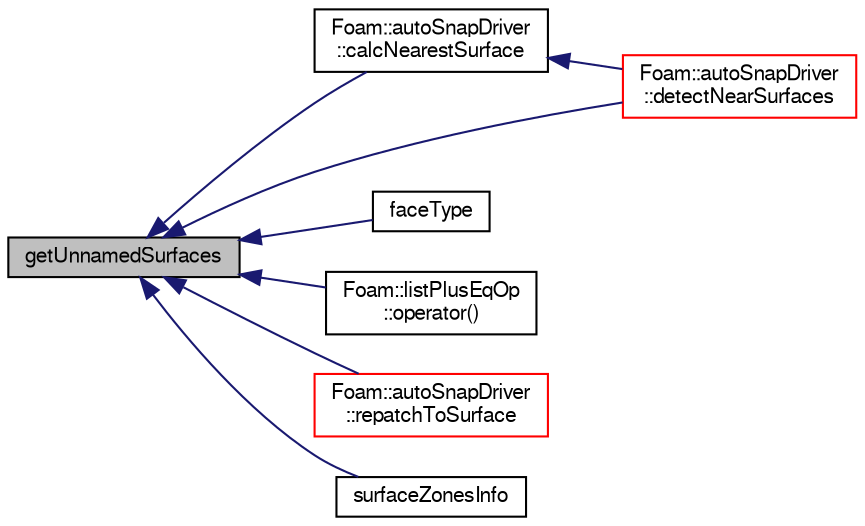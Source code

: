 digraph "getUnnamedSurfaces"
{
  bgcolor="transparent";
  edge [fontname="FreeSans",fontsize="10",labelfontname="FreeSans",labelfontsize="10"];
  node [fontname="FreeSans",fontsize="10",shape=record];
  rankdir="LR";
  Node877 [label="getUnnamedSurfaces",height=0.2,width=0.4,color="black", fillcolor="grey75", style="filled", fontcolor="black"];
  Node877 -> Node878 [dir="back",color="midnightblue",fontsize="10",style="solid",fontname="FreeSans"];
  Node878 [label="Foam::autoSnapDriver\l::calcNearestSurface",height=0.2,width=0.4,color="black",URL="$a24622.html#a0a334a64613ee0c208d8edf18306bcf2",tooltip="Per patch point calculate point on nearest surface. Set as. "];
  Node878 -> Node879 [dir="back",color="midnightblue",fontsize="10",style="solid",fontname="FreeSans"];
  Node879 [label="Foam::autoSnapDriver\l::detectNearSurfaces",height=0.2,width=0.4,color="red",URL="$a24622.html#a03198aa35e22c16271a36768040a8c11",tooltip="Per patch point override displacement if in gap situation. "];
  Node877 -> Node879 [dir="back",color="midnightblue",fontsize="10",style="solid",fontname="FreeSans"];
  Node877 -> Node886 [dir="back",color="midnightblue",fontsize="10",style="solid",fontname="FreeSans"];
  Node886 [label="faceType",height=0.2,width=0.4,color="black",URL="$a24690.html#a7f6d29fa7b92a7be3b719672c3c9508d",tooltip="How to handle face of surfaces with a faceZone. "];
  Node877 -> Node887 [dir="back",color="midnightblue",fontsize="10",style="solid",fontname="FreeSans"];
  Node887 [label="Foam::listPlusEqOp\l::operator()",height=0.2,width=0.4,color="black",URL="$a24626.html#a2bca5855a51bffee2f0fe2aacc4aba10"];
  Node877 -> Node888 [dir="back",color="midnightblue",fontsize="10",style="solid",fontname="FreeSans"];
  Node888 [label="Foam::autoSnapDriver\l::repatchToSurface",height=0.2,width=0.4,color="red",URL="$a24622.html#abf0c9c836463b6164ef331dce238b2fa",tooltip="Repatch faces according to surface nearest the face centre. "];
  Node877 -> Node891 [dir="back",color="midnightblue",fontsize="10",style="solid",fontname="FreeSans"];
  Node891 [label="surfaceZonesInfo",height=0.2,width=0.4,color="black",URL="$a24690.html#abc71cc9dd33ef36ad00b1289e81bc2ff",tooltip="Copy constructor. "];
}
